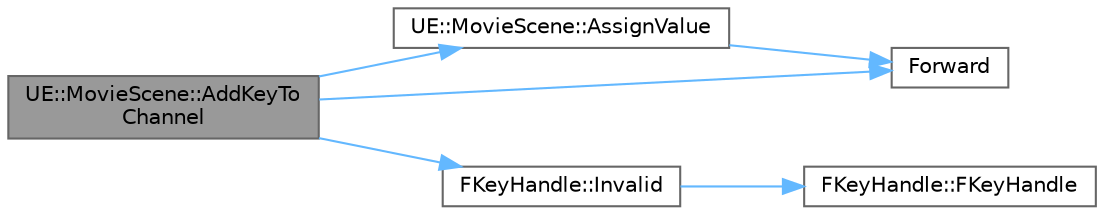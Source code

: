 digraph "UE::MovieScene::AddKeyToChannel"
{
 // INTERACTIVE_SVG=YES
 // LATEX_PDF_SIZE
  bgcolor="transparent";
  edge [fontname=Helvetica,fontsize=10,labelfontname=Helvetica,labelfontsize=10];
  node [fontname=Helvetica,fontsize=10,shape=box,height=0.2,width=0.4];
  rankdir="LR";
  Node1 [id="Node000001",label="UE::MovieScene::AddKeyTo\lChannel",height=0.2,width=0.4,color="gray40", fillcolor="grey60", style="filled", fontcolor="black",tooltip="Add a key to a channel, or update an existing key if one already exists at this time."];
  Node1 -> Node2 [id="edge1_Node000001_Node000002",color="steelblue1",style="solid",tooltip=" "];
  Node2 [id="Node000002",label="UE::MovieScene::AssignValue",height=0.2,width=0.4,color="grey40", fillcolor="white", style="filled",URL="$d1/dd1/namespaceUE_1_1MovieScene.html#ab7d20d3770c33e852f32abc68d8ecf99",tooltip="Called to assign a specific value in a channel."];
  Node2 -> Node3 [id="edge2_Node000002_Node000003",color="steelblue1",style="solid",tooltip=" "];
  Node3 [id="Node000003",label="Forward",height=0.2,width=0.4,color="grey40", fillcolor="white", style="filled",URL="$d4/d24/UnrealTemplate_8h.html#a68f280c1d561a8899a1e9e3ea8405d00",tooltip="Forward will cast a reference to an rvalue reference."];
  Node1 -> Node3 [id="edge3_Node000001_Node000003",color="steelblue1",style="solid",tooltip=" "];
  Node1 -> Node4 [id="edge4_Node000001_Node000004",color="steelblue1",style="solid",tooltip=" "];
  Node4 [id="Node000004",label="FKeyHandle::Invalid",height=0.2,width=0.4,color="grey40", fillcolor="white", style="filled",URL="$d8/dbc/structFKeyHandle.html#a7ac0cb70bfba7f84737be063be7d3ca4",tooltip=" "];
  Node4 -> Node5 [id="edge5_Node000004_Node000005",color="steelblue1",style="solid",tooltip=" "];
  Node5 [id="Node000005",label="FKeyHandle::FKeyHandle",height=0.2,width=0.4,color="grey40", fillcolor="white", style="filled",URL="$d8/dbc/structFKeyHandle.html#a11ecfccd206239e503b46e5ce507f4b7",tooltip=" "];
}
